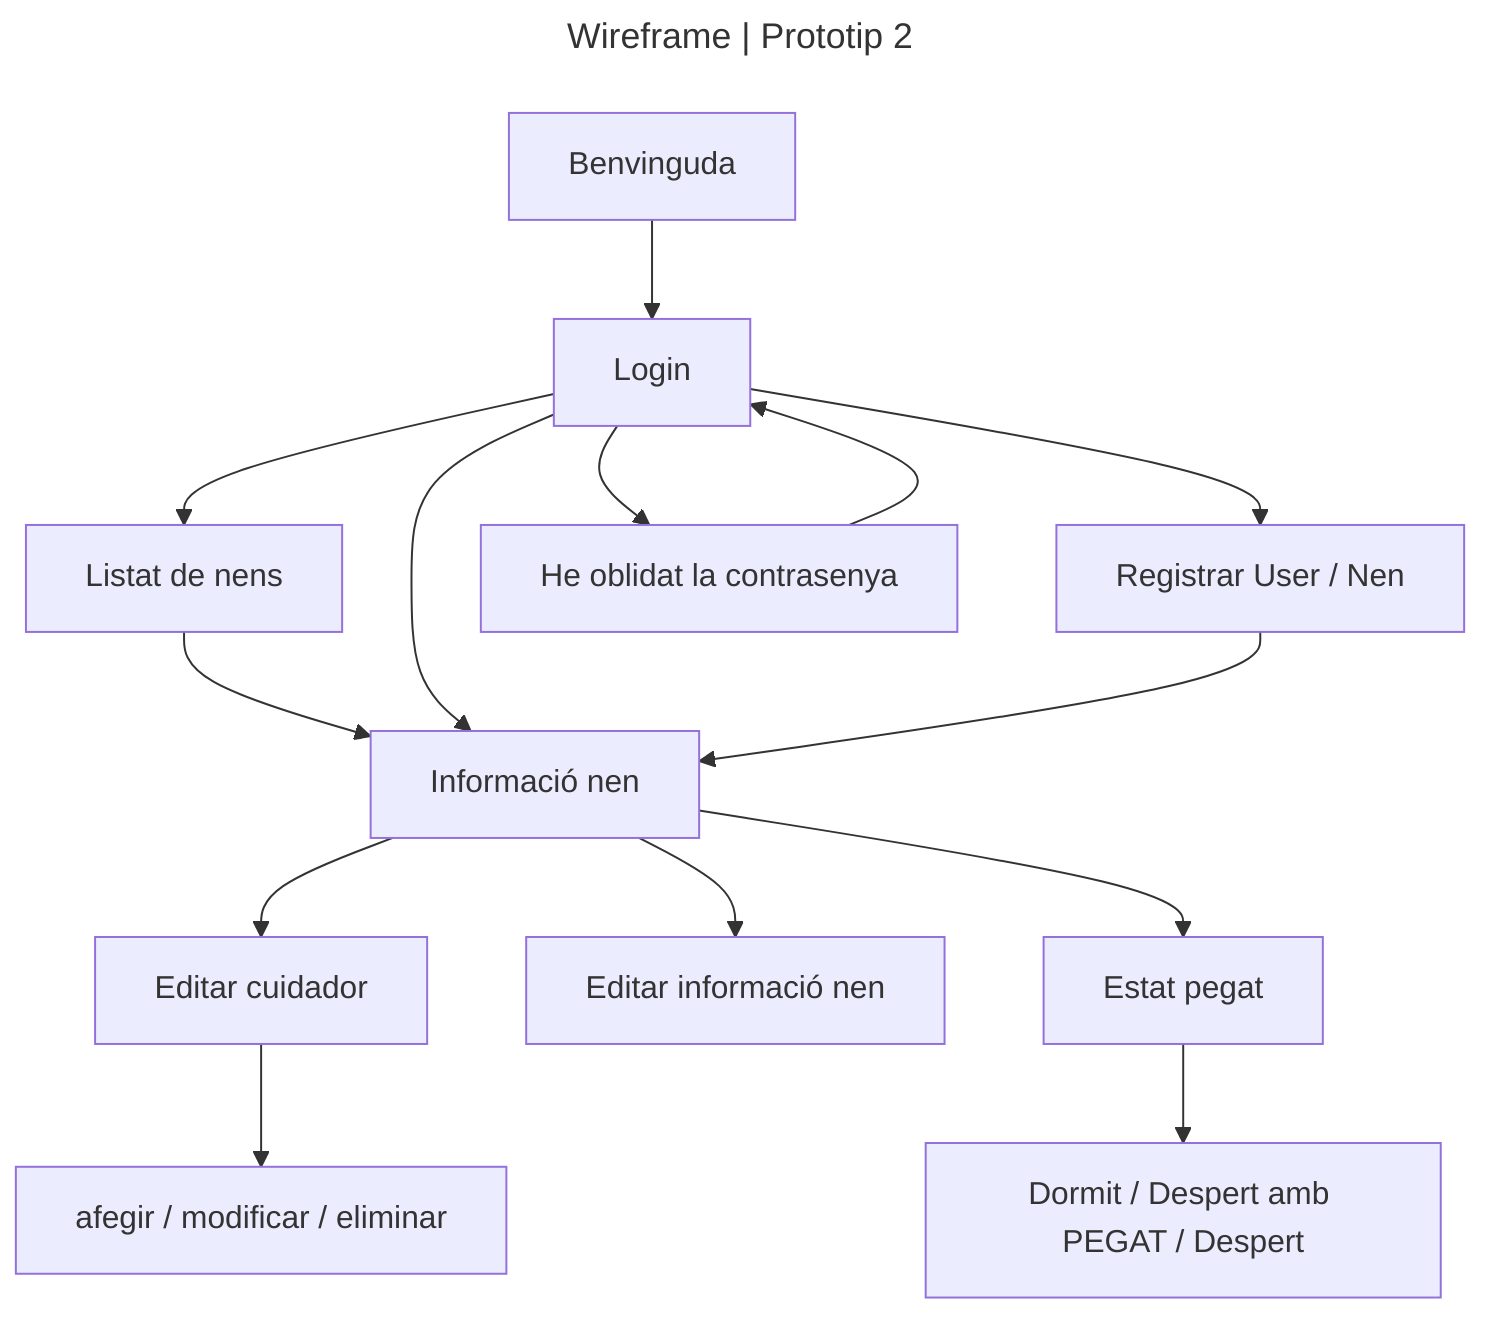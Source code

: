 ---
title: Wireframe | Prototip 2
---
graph TD;
    A[Benvinguda] --> B[Login]
    B --> C[Listat de nens]
    C --> D[Informació nen]
    B --> D
    B --> E[Registrar User / Nen]
    B --> F[He oblidat la contrasenya]
    F-->B
    D --> G[Editar cuidador]
    G-->J[afegir / modificar / eliminar]
    D --> H[Editar informació nen]
    D --> I[Estat pegat]
    E --> D
    I-->K[Dormit / Despert amb PEGAT / Despert]